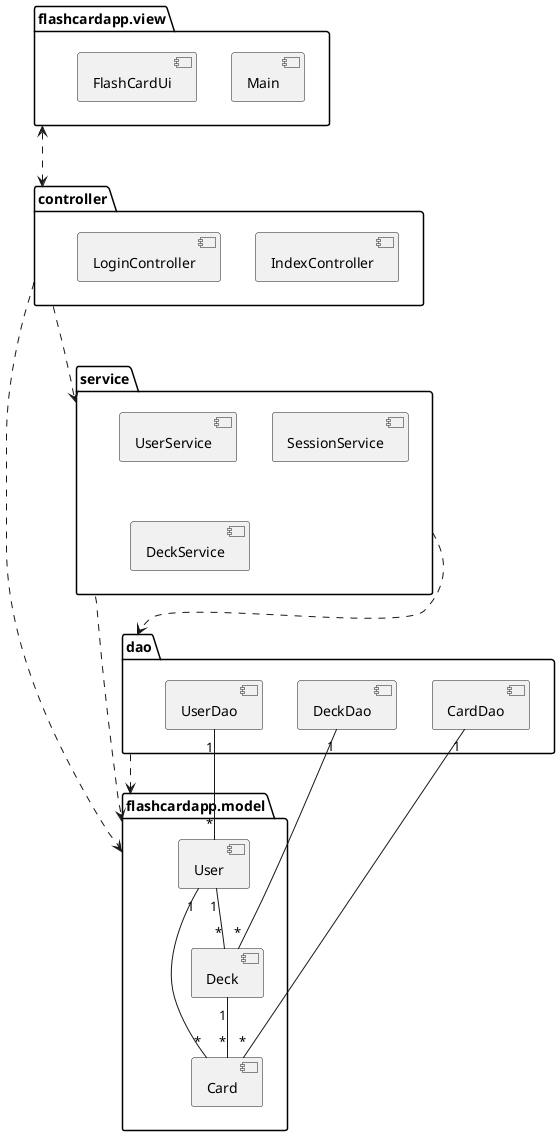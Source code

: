 @startuml

package "flashcardapp.view" as view {
    component "Main" as main
    component "FlashCardUi" as ui
}

view <...> controller

package "flashcardapp.controller" as controller {
    component "IndexController" as indexController
    component "LoginController" as loginController
}

controller ...> service

package "flashcardapp.service" as service {
    component "UserService" as userService
    component "SessionService" as sessionService
    component "DeckService" as deckService
}

service ...> dao

package "flashcardapp.dao" as dao {
    component "UserDao" as userDao
    component "CardDao" as cardDao
    component "DeckDao" as deckDao
}

package "flashcardapp.model" as model {
    component "User" as user
    component "Card" as card
    component "Deck" as deck

    user "1" -- "*" card
    user "1" -- "*" deck
    deck "1" -- "*" card
}

userDao "1" -- "*" user
cardDao "1" -- "*" card
deckDao "1" -- "*" deck

controller ..> model
service ..> model
dao ..> model

@enduml